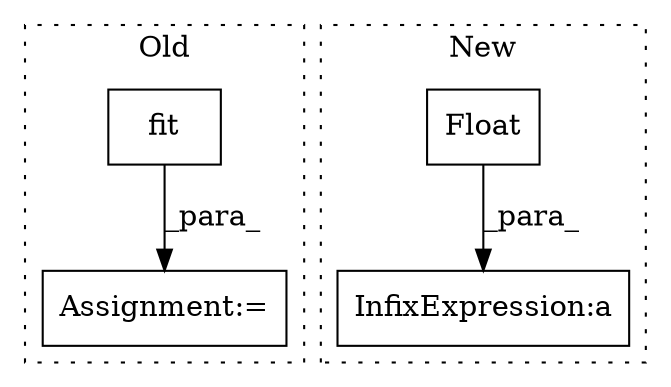 digraph G {
subgraph cluster0 {
1 [label="fit" a="32" s="2288,2305" l="4,1" shape="box"];
3 [label="Assignment:=" a="7" s="2264" l="1" shape="box"];
label = "Old";
style="dotted";
}
subgraph cluster1 {
2 [label="Float" a="32" s="4113,4128" l="6,1" shape="box"];
4 [label="InfixExpression:a" a="27" s="4110" l="3" shape="box"];
label = "New";
style="dotted";
}
1 -> 3 [label="_para_"];
2 -> 4 [label="_para_"];
}